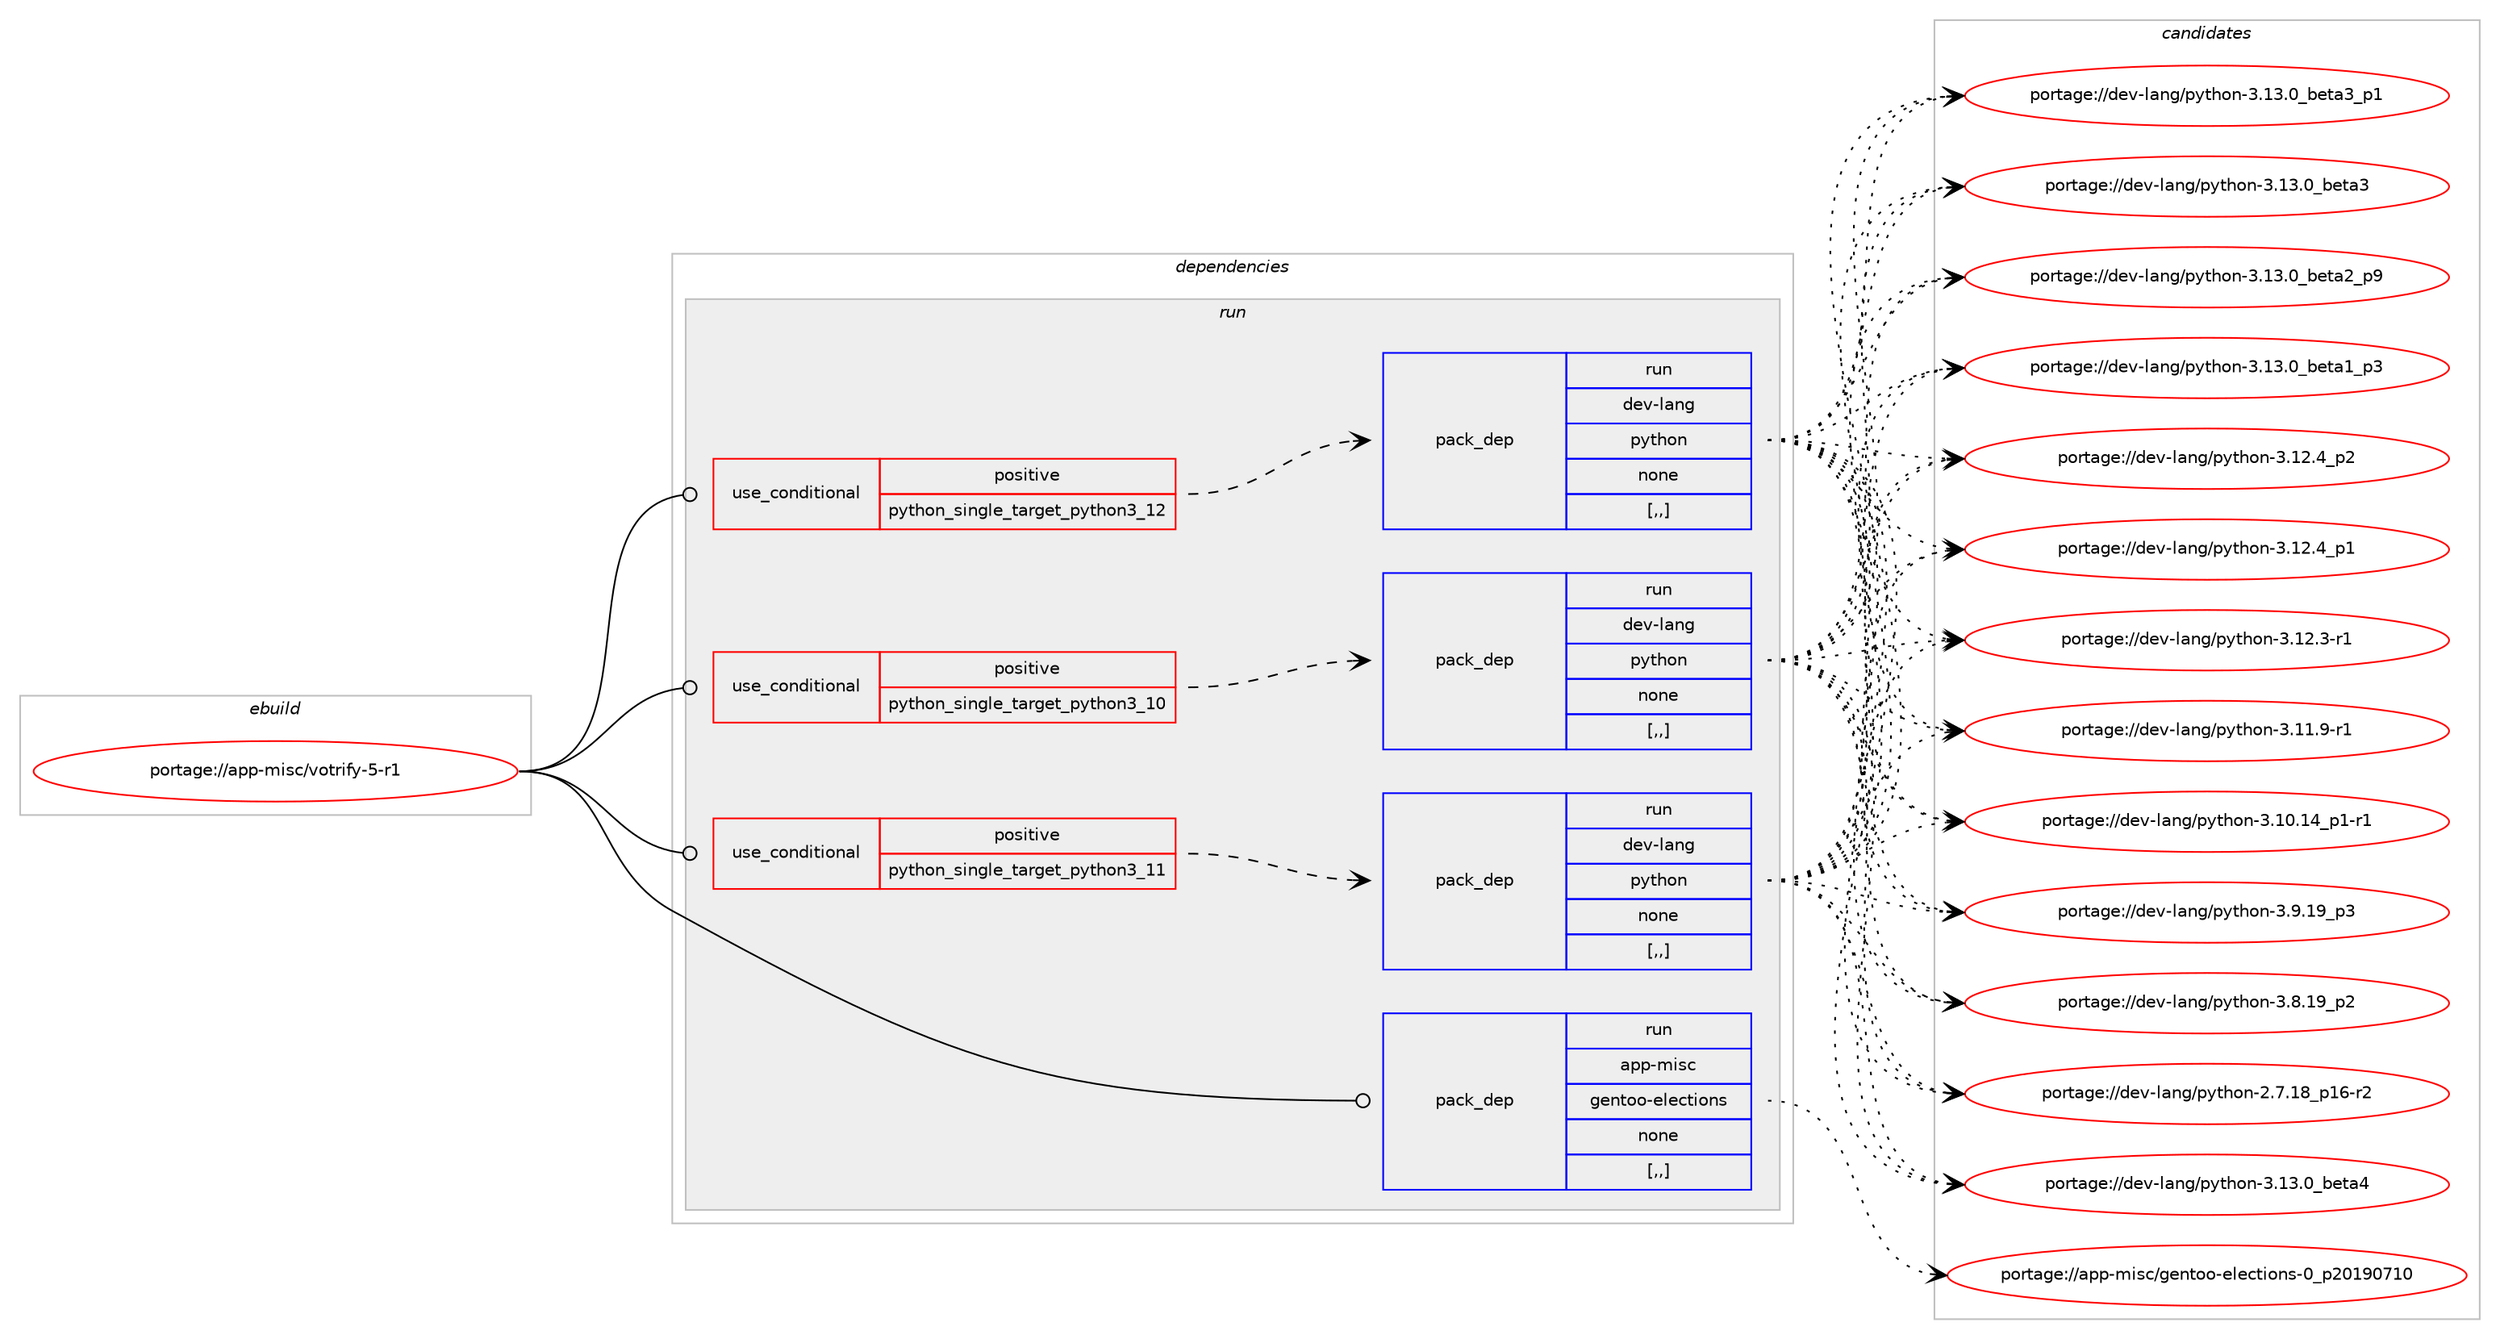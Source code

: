 digraph prolog {

# *************
# Graph options
# *************

newrank=true;
concentrate=true;
compound=true;
graph [rankdir=LR,fontname=Helvetica,fontsize=10,ranksep=1.5];#, ranksep=2.5, nodesep=0.2];
edge  [arrowhead=vee];
node  [fontname=Helvetica,fontsize=10];

# **********
# The ebuild
# **********

subgraph cluster_leftcol {
color=gray;
label=<<i>ebuild</i>>;
id [label="portage://app-misc/votrify-5-r1", color=red, width=4, href="../app-misc/votrify-5-r1.svg"];
}

# ****************
# The dependencies
# ****************

subgraph cluster_midcol {
color=gray;
label=<<i>dependencies</i>>;
subgraph cluster_compile {
fillcolor="#eeeeee";
style=filled;
label=<<i>compile</i>>;
}
subgraph cluster_compileandrun {
fillcolor="#eeeeee";
style=filled;
label=<<i>compile and run</i>>;
}
subgraph cluster_run {
fillcolor="#eeeeee";
style=filled;
label=<<i>run</i>>;
subgraph cond12892 {
dependency44700 [label=<<TABLE BORDER="0" CELLBORDER="1" CELLSPACING="0" CELLPADDING="4"><TR><TD ROWSPAN="3" CELLPADDING="10">use_conditional</TD></TR><TR><TD>positive</TD></TR><TR><TD>python_single_target_python3_10</TD></TR></TABLE>>, shape=none, color=red];
subgraph pack31397 {
dependency44701 [label=<<TABLE BORDER="0" CELLBORDER="1" CELLSPACING="0" CELLPADDING="4" WIDTH="220"><TR><TD ROWSPAN="6" CELLPADDING="30">pack_dep</TD></TR><TR><TD WIDTH="110">run</TD></TR><TR><TD>dev-lang</TD></TR><TR><TD>python</TD></TR><TR><TD>none</TD></TR><TR><TD>[,,]</TD></TR></TABLE>>, shape=none, color=blue];
}
dependency44700:e -> dependency44701:w [weight=20,style="dashed",arrowhead="vee"];
}
id:e -> dependency44700:w [weight=20,style="solid",arrowhead="odot"];
subgraph cond12893 {
dependency44702 [label=<<TABLE BORDER="0" CELLBORDER="1" CELLSPACING="0" CELLPADDING="4"><TR><TD ROWSPAN="3" CELLPADDING="10">use_conditional</TD></TR><TR><TD>positive</TD></TR><TR><TD>python_single_target_python3_11</TD></TR></TABLE>>, shape=none, color=red];
subgraph pack31398 {
dependency44703 [label=<<TABLE BORDER="0" CELLBORDER="1" CELLSPACING="0" CELLPADDING="4" WIDTH="220"><TR><TD ROWSPAN="6" CELLPADDING="30">pack_dep</TD></TR><TR><TD WIDTH="110">run</TD></TR><TR><TD>dev-lang</TD></TR><TR><TD>python</TD></TR><TR><TD>none</TD></TR><TR><TD>[,,]</TD></TR></TABLE>>, shape=none, color=blue];
}
dependency44702:e -> dependency44703:w [weight=20,style="dashed",arrowhead="vee"];
}
id:e -> dependency44702:w [weight=20,style="solid",arrowhead="odot"];
subgraph cond12894 {
dependency44704 [label=<<TABLE BORDER="0" CELLBORDER="1" CELLSPACING="0" CELLPADDING="4"><TR><TD ROWSPAN="3" CELLPADDING="10">use_conditional</TD></TR><TR><TD>positive</TD></TR><TR><TD>python_single_target_python3_12</TD></TR></TABLE>>, shape=none, color=red];
subgraph pack31399 {
dependency44705 [label=<<TABLE BORDER="0" CELLBORDER="1" CELLSPACING="0" CELLPADDING="4" WIDTH="220"><TR><TD ROWSPAN="6" CELLPADDING="30">pack_dep</TD></TR><TR><TD WIDTH="110">run</TD></TR><TR><TD>dev-lang</TD></TR><TR><TD>python</TD></TR><TR><TD>none</TD></TR><TR><TD>[,,]</TD></TR></TABLE>>, shape=none, color=blue];
}
dependency44704:e -> dependency44705:w [weight=20,style="dashed",arrowhead="vee"];
}
id:e -> dependency44704:w [weight=20,style="solid",arrowhead="odot"];
subgraph pack31400 {
dependency44706 [label=<<TABLE BORDER="0" CELLBORDER="1" CELLSPACING="0" CELLPADDING="4" WIDTH="220"><TR><TD ROWSPAN="6" CELLPADDING="30">pack_dep</TD></TR><TR><TD WIDTH="110">run</TD></TR><TR><TD>app-misc</TD></TR><TR><TD>gentoo-elections</TD></TR><TR><TD>none</TD></TR><TR><TD>[,,]</TD></TR></TABLE>>, shape=none, color=blue];
}
id:e -> dependency44706:w [weight=20,style="solid",arrowhead="odot"];
}
}

# **************
# The candidates
# **************

subgraph cluster_choices {
rank=same;
color=gray;
label=<<i>candidates</i>>;

subgraph choice31397 {
color=black;
nodesep=1;
choice1001011184510897110103471121211161041111104551464951464895981011169752 [label="portage://dev-lang/python-3.13.0_beta4", color=red, width=4,href="../dev-lang/python-3.13.0_beta4.svg"];
choice10010111845108971101034711212111610411111045514649514648959810111697519511249 [label="portage://dev-lang/python-3.13.0_beta3_p1", color=red, width=4,href="../dev-lang/python-3.13.0_beta3_p1.svg"];
choice1001011184510897110103471121211161041111104551464951464895981011169751 [label="portage://dev-lang/python-3.13.0_beta3", color=red, width=4,href="../dev-lang/python-3.13.0_beta3.svg"];
choice10010111845108971101034711212111610411111045514649514648959810111697509511257 [label="portage://dev-lang/python-3.13.0_beta2_p9", color=red, width=4,href="../dev-lang/python-3.13.0_beta2_p9.svg"];
choice10010111845108971101034711212111610411111045514649514648959810111697499511251 [label="portage://dev-lang/python-3.13.0_beta1_p3", color=red, width=4,href="../dev-lang/python-3.13.0_beta1_p3.svg"];
choice100101118451089711010347112121116104111110455146495046529511250 [label="portage://dev-lang/python-3.12.4_p2", color=red, width=4,href="../dev-lang/python-3.12.4_p2.svg"];
choice100101118451089711010347112121116104111110455146495046529511249 [label="portage://dev-lang/python-3.12.4_p1", color=red, width=4,href="../dev-lang/python-3.12.4_p1.svg"];
choice100101118451089711010347112121116104111110455146495046514511449 [label="portage://dev-lang/python-3.12.3-r1", color=red, width=4,href="../dev-lang/python-3.12.3-r1.svg"];
choice100101118451089711010347112121116104111110455146494946574511449 [label="portage://dev-lang/python-3.11.9-r1", color=red, width=4,href="../dev-lang/python-3.11.9-r1.svg"];
choice100101118451089711010347112121116104111110455146494846495295112494511449 [label="portage://dev-lang/python-3.10.14_p1-r1", color=red, width=4,href="../dev-lang/python-3.10.14_p1-r1.svg"];
choice100101118451089711010347112121116104111110455146574649579511251 [label="portage://dev-lang/python-3.9.19_p3", color=red, width=4,href="../dev-lang/python-3.9.19_p3.svg"];
choice100101118451089711010347112121116104111110455146564649579511250 [label="portage://dev-lang/python-3.8.19_p2", color=red, width=4,href="../dev-lang/python-3.8.19_p2.svg"];
choice100101118451089711010347112121116104111110455046554649569511249544511450 [label="portage://dev-lang/python-2.7.18_p16-r2", color=red, width=4,href="../dev-lang/python-2.7.18_p16-r2.svg"];
dependency44701:e -> choice1001011184510897110103471121211161041111104551464951464895981011169752:w [style=dotted,weight="100"];
dependency44701:e -> choice10010111845108971101034711212111610411111045514649514648959810111697519511249:w [style=dotted,weight="100"];
dependency44701:e -> choice1001011184510897110103471121211161041111104551464951464895981011169751:w [style=dotted,weight="100"];
dependency44701:e -> choice10010111845108971101034711212111610411111045514649514648959810111697509511257:w [style=dotted,weight="100"];
dependency44701:e -> choice10010111845108971101034711212111610411111045514649514648959810111697499511251:w [style=dotted,weight="100"];
dependency44701:e -> choice100101118451089711010347112121116104111110455146495046529511250:w [style=dotted,weight="100"];
dependency44701:e -> choice100101118451089711010347112121116104111110455146495046529511249:w [style=dotted,weight="100"];
dependency44701:e -> choice100101118451089711010347112121116104111110455146495046514511449:w [style=dotted,weight="100"];
dependency44701:e -> choice100101118451089711010347112121116104111110455146494946574511449:w [style=dotted,weight="100"];
dependency44701:e -> choice100101118451089711010347112121116104111110455146494846495295112494511449:w [style=dotted,weight="100"];
dependency44701:e -> choice100101118451089711010347112121116104111110455146574649579511251:w [style=dotted,weight="100"];
dependency44701:e -> choice100101118451089711010347112121116104111110455146564649579511250:w [style=dotted,weight="100"];
dependency44701:e -> choice100101118451089711010347112121116104111110455046554649569511249544511450:w [style=dotted,weight="100"];
}
subgraph choice31398 {
color=black;
nodesep=1;
choice1001011184510897110103471121211161041111104551464951464895981011169752 [label="portage://dev-lang/python-3.13.0_beta4", color=red, width=4,href="../dev-lang/python-3.13.0_beta4.svg"];
choice10010111845108971101034711212111610411111045514649514648959810111697519511249 [label="portage://dev-lang/python-3.13.0_beta3_p1", color=red, width=4,href="../dev-lang/python-3.13.0_beta3_p1.svg"];
choice1001011184510897110103471121211161041111104551464951464895981011169751 [label="portage://dev-lang/python-3.13.0_beta3", color=red, width=4,href="../dev-lang/python-3.13.0_beta3.svg"];
choice10010111845108971101034711212111610411111045514649514648959810111697509511257 [label="portage://dev-lang/python-3.13.0_beta2_p9", color=red, width=4,href="../dev-lang/python-3.13.0_beta2_p9.svg"];
choice10010111845108971101034711212111610411111045514649514648959810111697499511251 [label="portage://dev-lang/python-3.13.0_beta1_p3", color=red, width=4,href="../dev-lang/python-3.13.0_beta1_p3.svg"];
choice100101118451089711010347112121116104111110455146495046529511250 [label="portage://dev-lang/python-3.12.4_p2", color=red, width=4,href="../dev-lang/python-3.12.4_p2.svg"];
choice100101118451089711010347112121116104111110455146495046529511249 [label="portage://dev-lang/python-3.12.4_p1", color=red, width=4,href="../dev-lang/python-3.12.4_p1.svg"];
choice100101118451089711010347112121116104111110455146495046514511449 [label="portage://dev-lang/python-3.12.3-r1", color=red, width=4,href="../dev-lang/python-3.12.3-r1.svg"];
choice100101118451089711010347112121116104111110455146494946574511449 [label="portage://dev-lang/python-3.11.9-r1", color=red, width=4,href="../dev-lang/python-3.11.9-r1.svg"];
choice100101118451089711010347112121116104111110455146494846495295112494511449 [label="portage://dev-lang/python-3.10.14_p1-r1", color=red, width=4,href="../dev-lang/python-3.10.14_p1-r1.svg"];
choice100101118451089711010347112121116104111110455146574649579511251 [label="portage://dev-lang/python-3.9.19_p3", color=red, width=4,href="../dev-lang/python-3.9.19_p3.svg"];
choice100101118451089711010347112121116104111110455146564649579511250 [label="portage://dev-lang/python-3.8.19_p2", color=red, width=4,href="../dev-lang/python-3.8.19_p2.svg"];
choice100101118451089711010347112121116104111110455046554649569511249544511450 [label="portage://dev-lang/python-2.7.18_p16-r2", color=red, width=4,href="../dev-lang/python-2.7.18_p16-r2.svg"];
dependency44703:e -> choice1001011184510897110103471121211161041111104551464951464895981011169752:w [style=dotted,weight="100"];
dependency44703:e -> choice10010111845108971101034711212111610411111045514649514648959810111697519511249:w [style=dotted,weight="100"];
dependency44703:e -> choice1001011184510897110103471121211161041111104551464951464895981011169751:w [style=dotted,weight="100"];
dependency44703:e -> choice10010111845108971101034711212111610411111045514649514648959810111697509511257:w [style=dotted,weight="100"];
dependency44703:e -> choice10010111845108971101034711212111610411111045514649514648959810111697499511251:w [style=dotted,weight="100"];
dependency44703:e -> choice100101118451089711010347112121116104111110455146495046529511250:w [style=dotted,weight="100"];
dependency44703:e -> choice100101118451089711010347112121116104111110455146495046529511249:w [style=dotted,weight="100"];
dependency44703:e -> choice100101118451089711010347112121116104111110455146495046514511449:w [style=dotted,weight="100"];
dependency44703:e -> choice100101118451089711010347112121116104111110455146494946574511449:w [style=dotted,weight="100"];
dependency44703:e -> choice100101118451089711010347112121116104111110455146494846495295112494511449:w [style=dotted,weight="100"];
dependency44703:e -> choice100101118451089711010347112121116104111110455146574649579511251:w [style=dotted,weight="100"];
dependency44703:e -> choice100101118451089711010347112121116104111110455146564649579511250:w [style=dotted,weight="100"];
dependency44703:e -> choice100101118451089711010347112121116104111110455046554649569511249544511450:w [style=dotted,weight="100"];
}
subgraph choice31399 {
color=black;
nodesep=1;
choice1001011184510897110103471121211161041111104551464951464895981011169752 [label="portage://dev-lang/python-3.13.0_beta4", color=red, width=4,href="../dev-lang/python-3.13.0_beta4.svg"];
choice10010111845108971101034711212111610411111045514649514648959810111697519511249 [label="portage://dev-lang/python-3.13.0_beta3_p1", color=red, width=4,href="../dev-lang/python-3.13.0_beta3_p1.svg"];
choice1001011184510897110103471121211161041111104551464951464895981011169751 [label="portage://dev-lang/python-3.13.0_beta3", color=red, width=4,href="../dev-lang/python-3.13.0_beta3.svg"];
choice10010111845108971101034711212111610411111045514649514648959810111697509511257 [label="portage://dev-lang/python-3.13.0_beta2_p9", color=red, width=4,href="../dev-lang/python-3.13.0_beta2_p9.svg"];
choice10010111845108971101034711212111610411111045514649514648959810111697499511251 [label="portage://dev-lang/python-3.13.0_beta1_p3", color=red, width=4,href="../dev-lang/python-3.13.0_beta1_p3.svg"];
choice100101118451089711010347112121116104111110455146495046529511250 [label="portage://dev-lang/python-3.12.4_p2", color=red, width=4,href="../dev-lang/python-3.12.4_p2.svg"];
choice100101118451089711010347112121116104111110455146495046529511249 [label="portage://dev-lang/python-3.12.4_p1", color=red, width=4,href="../dev-lang/python-3.12.4_p1.svg"];
choice100101118451089711010347112121116104111110455146495046514511449 [label="portage://dev-lang/python-3.12.3-r1", color=red, width=4,href="../dev-lang/python-3.12.3-r1.svg"];
choice100101118451089711010347112121116104111110455146494946574511449 [label="portage://dev-lang/python-3.11.9-r1", color=red, width=4,href="../dev-lang/python-3.11.9-r1.svg"];
choice100101118451089711010347112121116104111110455146494846495295112494511449 [label="portage://dev-lang/python-3.10.14_p1-r1", color=red, width=4,href="../dev-lang/python-3.10.14_p1-r1.svg"];
choice100101118451089711010347112121116104111110455146574649579511251 [label="portage://dev-lang/python-3.9.19_p3", color=red, width=4,href="../dev-lang/python-3.9.19_p3.svg"];
choice100101118451089711010347112121116104111110455146564649579511250 [label="portage://dev-lang/python-3.8.19_p2", color=red, width=4,href="../dev-lang/python-3.8.19_p2.svg"];
choice100101118451089711010347112121116104111110455046554649569511249544511450 [label="portage://dev-lang/python-2.7.18_p16-r2", color=red, width=4,href="../dev-lang/python-2.7.18_p16-r2.svg"];
dependency44705:e -> choice1001011184510897110103471121211161041111104551464951464895981011169752:w [style=dotted,weight="100"];
dependency44705:e -> choice10010111845108971101034711212111610411111045514649514648959810111697519511249:w [style=dotted,weight="100"];
dependency44705:e -> choice1001011184510897110103471121211161041111104551464951464895981011169751:w [style=dotted,weight="100"];
dependency44705:e -> choice10010111845108971101034711212111610411111045514649514648959810111697509511257:w [style=dotted,weight="100"];
dependency44705:e -> choice10010111845108971101034711212111610411111045514649514648959810111697499511251:w [style=dotted,weight="100"];
dependency44705:e -> choice100101118451089711010347112121116104111110455146495046529511250:w [style=dotted,weight="100"];
dependency44705:e -> choice100101118451089711010347112121116104111110455146495046529511249:w [style=dotted,weight="100"];
dependency44705:e -> choice100101118451089711010347112121116104111110455146495046514511449:w [style=dotted,weight="100"];
dependency44705:e -> choice100101118451089711010347112121116104111110455146494946574511449:w [style=dotted,weight="100"];
dependency44705:e -> choice100101118451089711010347112121116104111110455146494846495295112494511449:w [style=dotted,weight="100"];
dependency44705:e -> choice100101118451089711010347112121116104111110455146574649579511251:w [style=dotted,weight="100"];
dependency44705:e -> choice100101118451089711010347112121116104111110455146564649579511250:w [style=dotted,weight="100"];
dependency44705:e -> choice100101118451089711010347112121116104111110455046554649569511249544511450:w [style=dotted,weight="100"];
}
subgraph choice31400 {
color=black;
nodesep=1;
choice9711211245109105115994710310111011611111145101108101991161051111101154548951125048495748554948 [label="portage://app-misc/gentoo-elections-0_p20190710", color=red, width=4,href="../app-misc/gentoo-elections-0_p20190710.svg"];
dependency44706:e -> choice9711211245109105115994710310111011611111145101108101991161051111101154548951125048495748554948:w [style=dotted,weight="100"];
}
}

}
